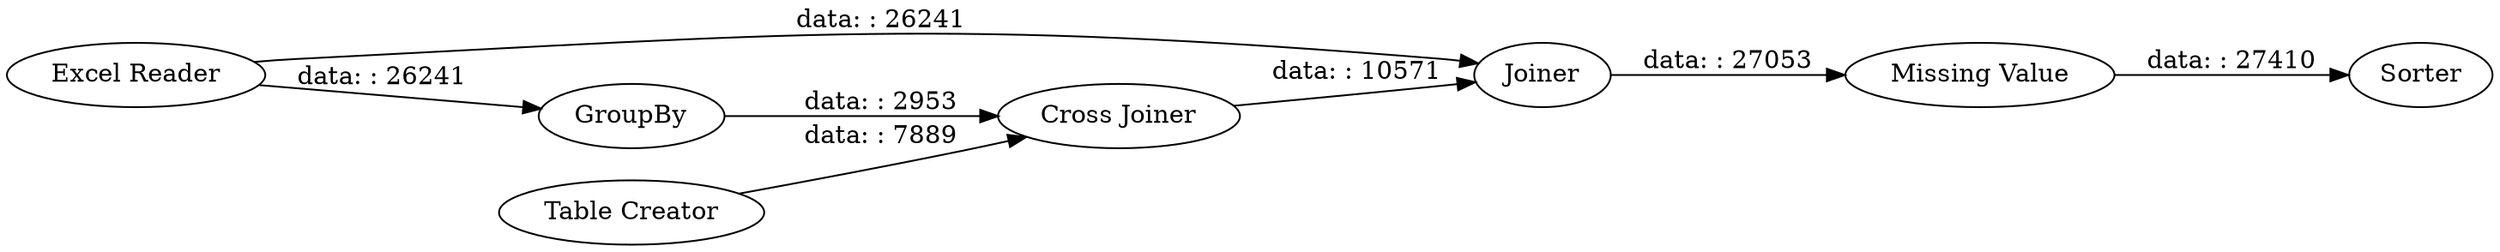 digraph {
	"2007789403202407641_5" [label=Joiner]
	"2007789403202407641_2" [label="Excel Reader"]
	"2007789403202407641_7" [label=Sorter]
	"2007789403202407641_6" [label="Missing Value"]
	"2007789403202407641_1" [label="Table Creator"]
	"2007789403202407641_3" [label=GroupBy]
	"2007789403202407641_4" [label="Cross Joiner"]
	"2007789403202407641_5" -> "2007789403202407641_6" [label="data: : 27053"]
	"2007789403202407641_6" -> "2007789403202407641_7" [label="data: : 27410"]
	"2007789403202407641_2" -> "2007789403202407641_5" [label="data: : 26241"]
	"2007789403202407641_2" -> "2007789403202407641_3" [label="data: : 26241"]
	"2007789403202407641_4" -> "2007789403202407641_5" [label="data: : 10571"]
	"2007789403202407641_1" -> "2007789403202407641_4" [label="data: : 7889"]
	"2007789403202407641_3" -> "2007789403202407641_4" [label="data: : 2953"]
	rankdir=LR
}
